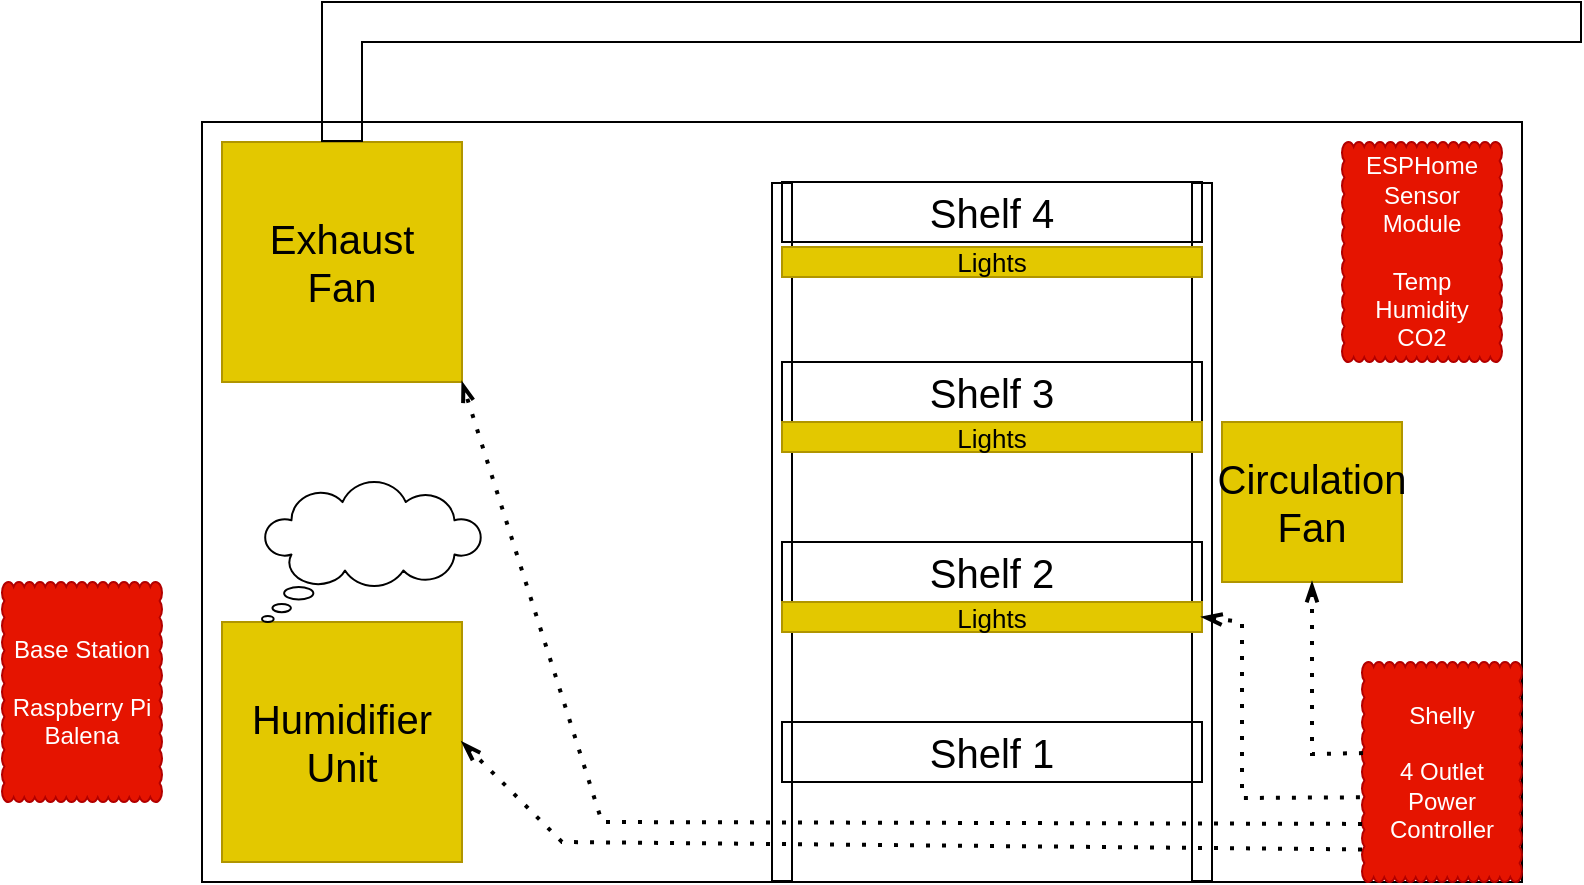 <mxfile version="24.7.17">
  <diagram name="Page-1" id="Cfd_vABXhXw7DSpGvQgB">
    <mxGraphModel dx="489" dy="307" grid="1" gridSize="10" guides="1" tooltips="1" connect="1" arrows="1" fold="1" page="1" pageScale="1" pageWidth="850" pageHeight="1100" math="0" shadow="0">
      <root>
        <mxCell id="0" />
        <mxCell id="1" parent="0" />
        <mxCell id="gWkbysnvEbthvUTtJiTi-2" value="" style="whiteSpace=wrap;html=1;" vertex="1" parent="1">
          <mxGeometry x="120" y="420" width="660" height="380" as="geometry" />
        </mxCell>
        <mxCell id="gWkbysnvEbthvUTtJiTi-1" value="&lt;font style=&quot;font-size: 20px;&quot;&gt;Humidifier&lt;/font&gt;&lt;div style=&quot;font-size: 20px;&quot;&gt;&lt;font style=&quot;font-size: 20px;&quot;&gt;Unit&lt;/font&gt;&lt;/div&gt;" style="whiteSpace=wrap;html=1;fillColor=#e3c800;fontColor=#000000;strokeColor=#B09500;" vertex="1" parent="1">
          <mxGeometry x="130" y="670" width="120" height="120" as="geometry" />
        </mxCell>
        <mxCell id="gWkbysnvEbthvUTtJiTi-3" value="&lt;font style=&quot;font-size: 20px;&quot;&gt;Shelf 1&lt;/font&gt;" style="whiteSpace=wrap;html=1;" vertex="1" parent="1">
          <mxGeometry x="410" y="720" width="210" height="30" as="geometry" />
        </mxCell>
        <mxCell id="gWkbysnvEbthvUTtJiTi-4" value="&lt;font style=&quot;font-size: 20px;&quot;&gt;Shelf 2&lt;/font&gt;" style="whiteSpace=wrap;html=1;" vertex="1" parent="1">
          <mxGeometry x="410" y="630" width="210" height="30" as="geometry" />
        </mxCell>
        <mxCell id="gWkbysnvEbthvUTtJiTi-5" value="&lt;font style=&quot;font-size: 20px;&quot;&gt;Shelf 3&lt;/font&gt;" style="whiteSpace=wrap;html=1;" vertex="1" parent="1">
          <mxGeometry x="410" y="540" width="210" height="30" as="geometry" />
        </mxCell>
        <mxCell id="gWkbysnvEbthvUTtJiTi-6" value="&lt;font style=&quot;font-size: 20px;&quot;&gt;Shelf 4&lt;/font&gt;" style="whiteSpace=wrap;html=1;" vertex="1" parent="1">
          <mxGeometry x="410" y="450" width="210" height="30" as="geometry" />
        </mxCell>
        <mxCell id="gWkbysnvEbthvUTtJiTi-7" value="&lt;span style=&quot;font-size: 20px;&quot;&gt;Exhaust&lt;/span&gt;&lt;div&gt;&lt;span style=&quot;font-size: 20px;&quot;&gt;Fan&lt;/span&gt;&lt;/div&gt;" style="whiteSpace=wrap;html=1;fillColor=#e3c800;fontColor=#000000;strokeColor=#B09500;" vertex="1" parent="1">
          <mxGeometry x="130" y="430" width="120" height="120" as="geometry" />
        </mxCell>
        <mxCell id="gWkbysnvEbthvUTtJiTi-10" value="" style="shape=flexArrow;endArrow=none;html=1;rounded=0;exitX=0.5;exitY=0;exitDx=0;exitDy=0;endFill=0;endSize=12;startSize=12;targetPerimeterSpacing=0;width=20;" edge="1" parent="1" source="gWkbysnvEbthvUTtJiTi-7">
          <mxGeometry width="50" height="50" relative="1" as="geometry">
            <mxPoint x="400" y="620" as="sourcePoint" />
            <mxPoint x="810" y="370" as="targetPoint" />
            <Array as="points">
              <mxPoint x="190" y="370" />
            </Array>
          </mxGeometry>
        </mxCell>
        <mxCell id="gWkbysnvEbthvUTtJiTi-11" value="" style="shape=flexArrow;endArrow=none;html=1;rounded=0;endFill=0;entryX=1;entryY=0;entryDx=0;entryDy=0;" edge="1" parent="1" target="gWkbysnvEbthvUTtJiTi-6">
          <mxGeometry width="50" height="50" relative="1" as="geometry">
            <mxPoint x="620" y="800" as="sourcePoint" />
            <mxPoint x="740" y="590" as="targetPoint" />
          </mxGeometry>
        </mxCell>
        <mxCell id="gWkbysnvEbthvUTtJiTi-12" value="" style="shape=flexArrow;endArrow=none;html=1;rounded=0;endFill=0;entryX=1;entryY=0;entryDx=0;entryDy=0;" edge="1" parent="1">
          <mxGeometry width="50" height="50" relative="1" as="geometry">
            <mxPoint x="410" y="800" as="sourcePoint" />
            <mxPoint x="410" y="450" as="targetPoint" />
          </mxGeometry>
        </mxCell>
        <mxCell id="gWkbysnvEbthvUTtJiTi-13" value="" style="whiteSpace=wrap;html=1;shape=mxgraph.basic.cloud_callout" vertex="1" parent="1">
          <mxGeometry x="150" y="600" width="110" height="70" as="geometry" />
        </mxCell>
        <mxCell id="gWkbysnvEbthvUTtJiTi-14" value="&lt;font style=&quot;font-size: 13px;&quot;&gt;Lights&lt;/font&gt;" style="whiteSpace=wrap;html=1;fillColor=#e3c800;fontColor=#000000;strokeColor=#B09500;" vertex="1" parent="1">
          <mxGeometry x="410" y="570" width="210" height="15" as="geometry" />
        </mxCell>
        <mxCell id="gWkbysnvEbthvUTtJiTi-16" value="&lt;font style=&quot;font-size: 13px;&quot;&gt;Lights&lt;/font&gt;" style="whiteSpace=wrap;html=1;fillColor=#e3c800;fontColor=#000000;strokeColor=#B09500;" vertex="1" parent="1">
          <mxGeometry x="410" y="482.5" width="210" height="15" as="geometry" />
        </mxCell>
        <mxCell id="gWkbysnvEbthvUTtJiTi-17" value="&lt;font style=&quot;font-size: 13px;&quot;&gt;Lights&lt;/font&gt;" style="whiteSpace=wrap;html=1;fillColor=#e3c800;fontColor=#000000;strokeColor=#B09500;" vertex="1" parent="1">
          <mxGeometry x="410" y="660" width="210" height="15" as="geometry" />
        </mxCell>
        <mxCell id="gWkbysnvEbthvUTtJiTi-21" value="&lt;span style=&quot;font-size: 20px;&quot;&gt;Circulation&lt;/span&gt;&lt;br&gt;&lt;div&gt;&lt;span style=&quot;font-size: 20px;&quot;&gt;Fan&lt;/span&gt;&lt;/div&gt;" style="whiteSpace=wrap;html=1;fillColor=#e3c800;fontColor=#000000;strokeColor=#B09500;" vertex="1" parent="1">
          <mxGeometry x="630" y="570" width="90" height="80" as="geometry" />
        </mxCell>
        <mxCell id="gWkbysnvEbthvUTtJiTi-22" value="&lt;div&gt;ESPHome&lt;/div&gt;Sensor Module&lt;div&gt;&lt;br&gt;&lt;/div&gt;&lt;div&gt;Temp&lt;/div&gt;&lt;div&gt;Humidity&lt;/div&gt;&lt;div&gt;CO2&lt;/div&gt;" style="whiteSpace=wrap;html=1;shape=mxgraph.basic.cloud_rect;fillColor=#e51400;fontColor=#ffffff;strokeColor=#B20000;" vertex="1" parent="1">
          <mxGeometry x="690" y="430" width="80" height="110" as="geometry" />
        </mxCell>
        <mxCell id="gWkbysnvEbthvUTtJiTi-23" value="&lt;div&gt;&lt;/div&gt;&lt;div&gt;Shelly&lt;/div&gt;&lt;div&gt;&lt;br&gt;&lt;/div&gt;&lt;div&gt;4 Outlet&lt;/div&gt;&lt;div&gt;Power Controller&lt;/div&gt;" style="whiteSpace=wrap;html=1;shape=mxgraph.basic.cloud_rect;fillColor=#e51400;fontColor=#ffffff;strokeColor=#B20000;" vertex="1" parent="1">
          <mxGeometry x="700" y="690" width="80" height="110" as="geometry" />
        </mxCell>
        <mxCell id="gWkbysnvEbthvUTtJiTi-24" value="" style="endArrow=openThin;dashed=1;html=1;dashPattern=1 3;strokeWidth=2;rounded=0;endFill=0;entryX=0.5;entryY=1;entryDx=0;entryDy=0;exitX=0.006;exitY=0.414;exitDx=0;exitDy=0;exitPerimeter=0;" edge="1" parent="1" source="gWkbysnvEbthvUTtJiTi-23" target="gWkbysnvEbthvUTtJiTi-21">
          <mxGeometry width="50" height="50" relative="1" as="geometry">
            <mxPoint x="740" y="700" as="sourcePoint" />
            <mxPoint x="790" y="650" as="targetPoint" />
            <Array as="points">
              <mxPoint x="675" y="736" />
            </Array>
          </mxGeometry>
        </mxCell>
        <mxCell id="gWkbysnvEbthvUTtJiTi-25" value="" style="endArrow=openThin;dashed=1;html=1;dashPattern=1 3;strokeWidth=2;rounded=0;endFill=0;entryX=1;entryY=0.5;entryDx=0;entryDy=0;exitX=-0.013;exitY=0.615;exitDx=0;exitDy=0;exitPerimeter=0;" edge="1" parent="1" source="gWkbysnvEbthvUTtJiTi-23" target="gWkbysnvEbthvUTtJiTi-17">
          <mxGeometry width="50" height="50" relative="1" as="geometry">
            <mxPoint x="712" y="700" as="sourcePoint" />
            <mxPoint x="685" y="660" as="targetPoint" />
            <Array as="points">
              <mxPoint x="640" y="758" />
              <mxPoint x="640" y="670" />
            </Array>
          </mxGeometry>
        </mxCell>
        <mxCell id="gWkbysnvEbthvUTtJiTi-26" value="" style="endArrow=openThin;dashed=1;html=1;dashPattern=1 3;strokeWidth=2;rounded=0;endFill=0;entryX=1;entryY=1;entryDx=0;entryDy=0;exitX=0;exitY=0.736;exitDx=0;exitDy=0;exitPerimeter=0;" edge="1" parent="1" source="gWkbysnvEbthvUTtJiTi-23" target="gWkbysnvEbthvUTtJiTi-7">
          <mxGeometry width="50" height="50" relative="1" as="geometry">
            <mxPoint x="690" y="712" as="sourcePoint" />
            <mxPoint x="610" y="690" as="targetPoint" />
            <Array as="points">
              <mxPoint x="320" y="770" />
            </Array>
          </mxGeometry>
        </mxCell>
        <mxCell id="gWkbysnvEbthvUTtJiTi-27" value="" style="endArrow=openThin;dashed=1;html=1;dashPattern=1 3;strokeWidth=2;rounded=0;endFill=0;entryX=1;entryY=0.5;entryDx=0;entryDy=0;exitX=0;exitY=0.852;exitDx=0;exitDy=0;exitPerimeter=0;" edge="1" parent="1" source="gWkbysnvEbthvUTtJiTi-23" target="gWkbysnvEbthvUTtJiTi-1">
          <mxGeometry width="50" height="50" relative="1" as="geometry">
            <mxPoint x="710" y="752" as="sourcePoint" />
            <mxPoint x="260" y="500" as="targetPoint" />
            <Array as="points">
              <mxPoint x="300" y="780" />
            </Array>
          </mxGeometry>
        </mxCell>
        <mxCell id="gWkbysnvEbthvUTtJiTi-28" value="&lt;div&gt;Base Station&lt;/div&gt;&lt;div&gt;&lt;br&gt;&lt;/div&gt;&lt;div&gt;Raspberry Pi&lt;/div&gt;&lt;div&gt;Balena&lt;/div&gt;" style="whiteSpace=wrap;html=1;shape=mxgraph.basic.cloud_rect;fillColor=#e51400;fontColor=#ffffff;strokeColor=#B20000;" vertex="1" parent="1">
          <mxGeometry x="20" y="650" width="80" height="110" as="geometry" />
        </mxCell>
      </root>
    </mxGraphModel>
  </diagram>
</mxfile>
